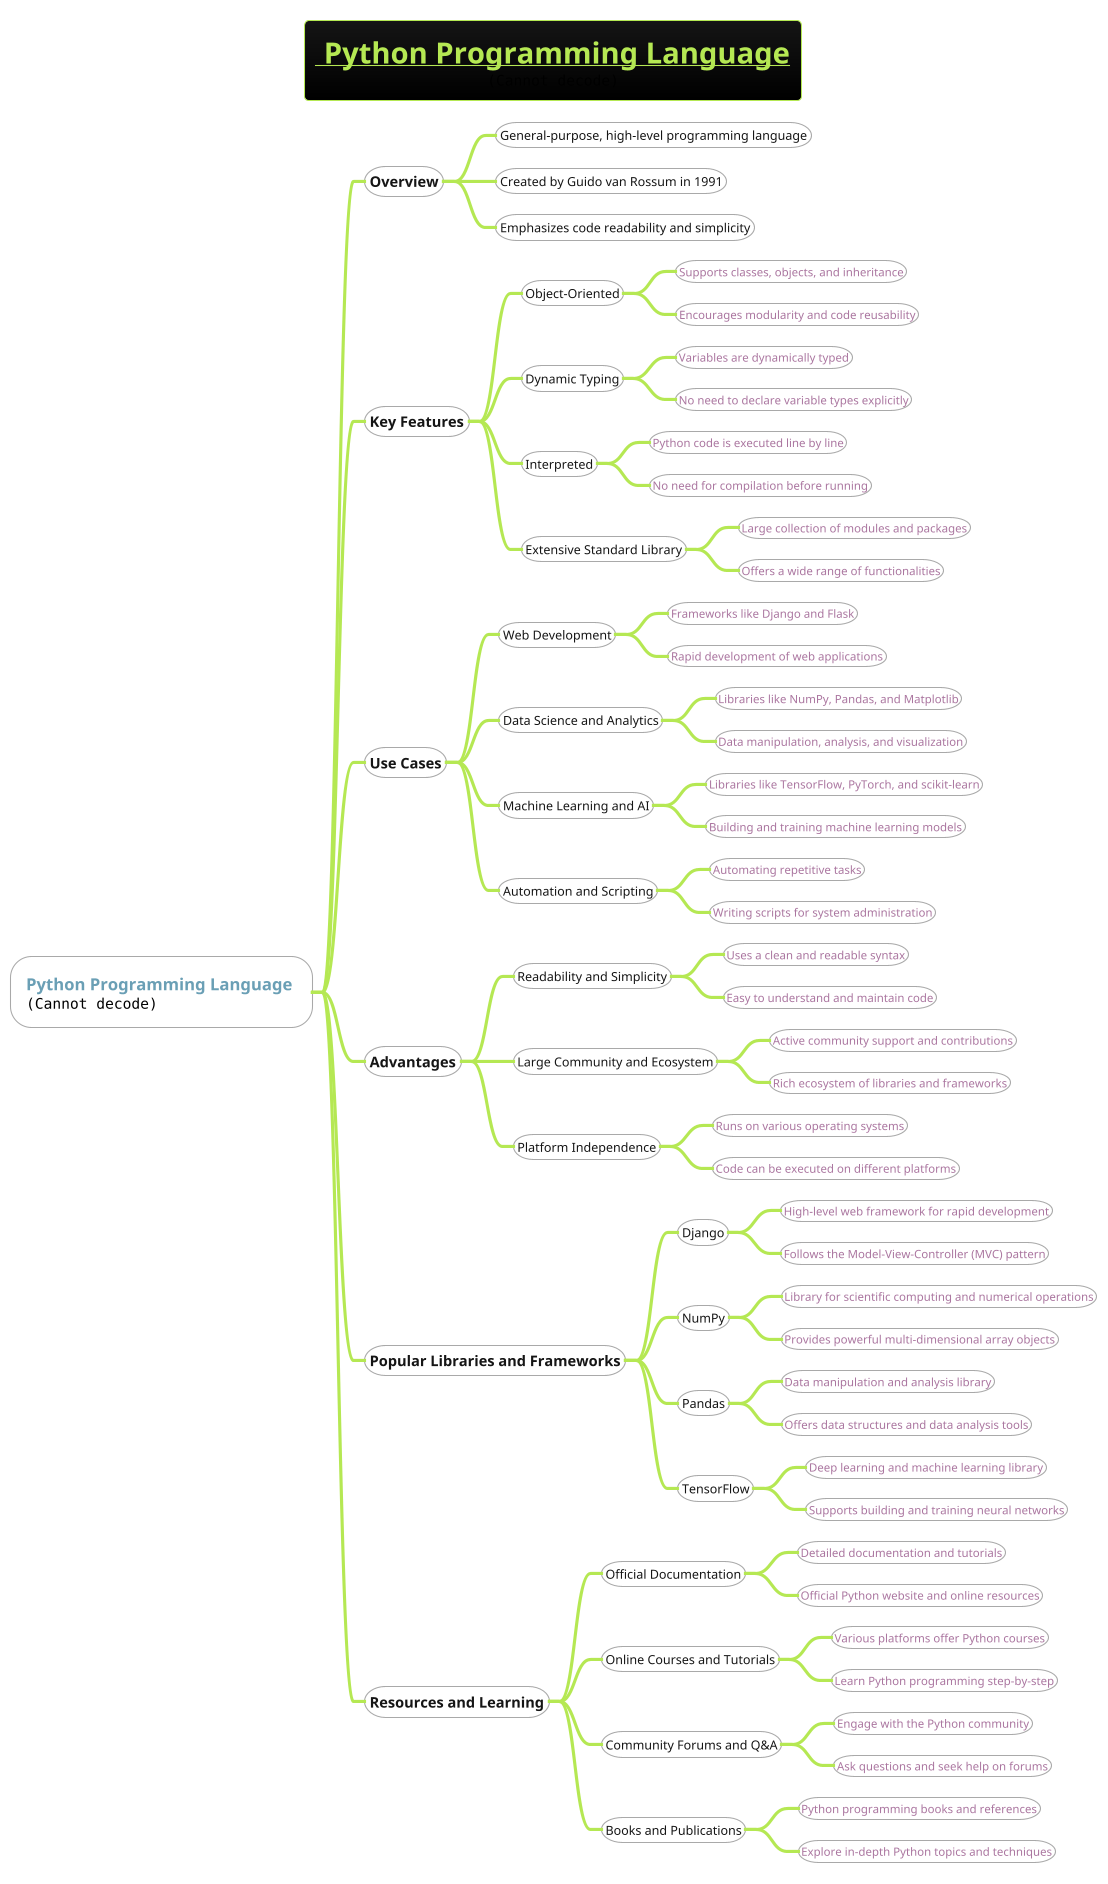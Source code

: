 @startmindmap
!theme hacker
skinparam node {
    BorderColor DarkGray
    BackgroundColor White
}

skinparam connector {
    LineColor DarkGray
}

title =__ Python Programming Language__\n<img:python_cheatsheet.png>

* **Python Programming Language** \n<img:python_cheatsheet_1.png>

** Overview
*** General-purpose, high-level programming language
*** Created by Guido van Rossum in 1991
*** Emphasizes code readability and simplicity

** Key Features

*** Object-Oriented
**** Supports classes, objects, and inheritance
**** Encourages modularity and code reusability

*** Dynamic Typing
**** Variables are dynamically typed
**** No need to declare variable types explicitly

*** Interpreted
**** Python code is executed line by line
**** No need for compilation before running

*** Extensive Standard Library
**** Large collection of modules and packages
**** Offers a wide range of functionalities

** Use Cases

*** Web Development
**** Frameworks like Django and Flask
**** Rapid development of web applications

*** Data Science and Analytics
**** Libraries like NumPy, Pandas, and Matplotlib
**** Data manipulation, analysis, and visualization

*** Machine Learning and AI
**** Libraries like TensorFlow, PyTorch, and scikit-learn
**** Building and training machine learning models

*** Automation and Scripting
**** Automating repetitive tasks
**** Writing scripts for system administration

** Advantages

*** Readability and Simplicity
**** Uses a clean and readable syntax
**** Easy to understand and maintain code

*** Large Community and Ecosystem
**** Active community support and contributions
**** Rich ecosystem of libraries and frameworks

*** Platform Independence
**** Runs on various operating systems
**** Code can be executed on different platforms

** Popular Libraries and Frameworks

*** Django
**** High-level web framework for rapid development
**** Follows the Model-View-Controller (MVC) pattern

*** NumPy
**** Library for scientific computing and numerical operations
**** Provides powerful multi-dimensional array objects

*** Pandas
**** Data manipulation and analysis library
**** Offers data structures and data analysis tools

*** TensorFlow
**** Deep learning and machine learning library
**** Supports building and training neural networks

** Resources and Learning

*** Official Documentation
**** Detailed documentation and tutorials
**** Official Python website and online resources

*** Online Courses and Tutorials
**** Various platforms offer Python courses
**** Learn Python programming step-by-step

*** Community Forums and Q&A
**** Engage with the Python community
**** Ask questions and seek help on forums

*** Books and Publications
**** Python programming books and references
**** Explore in-depth Python topics and techniques

@endmindmap
